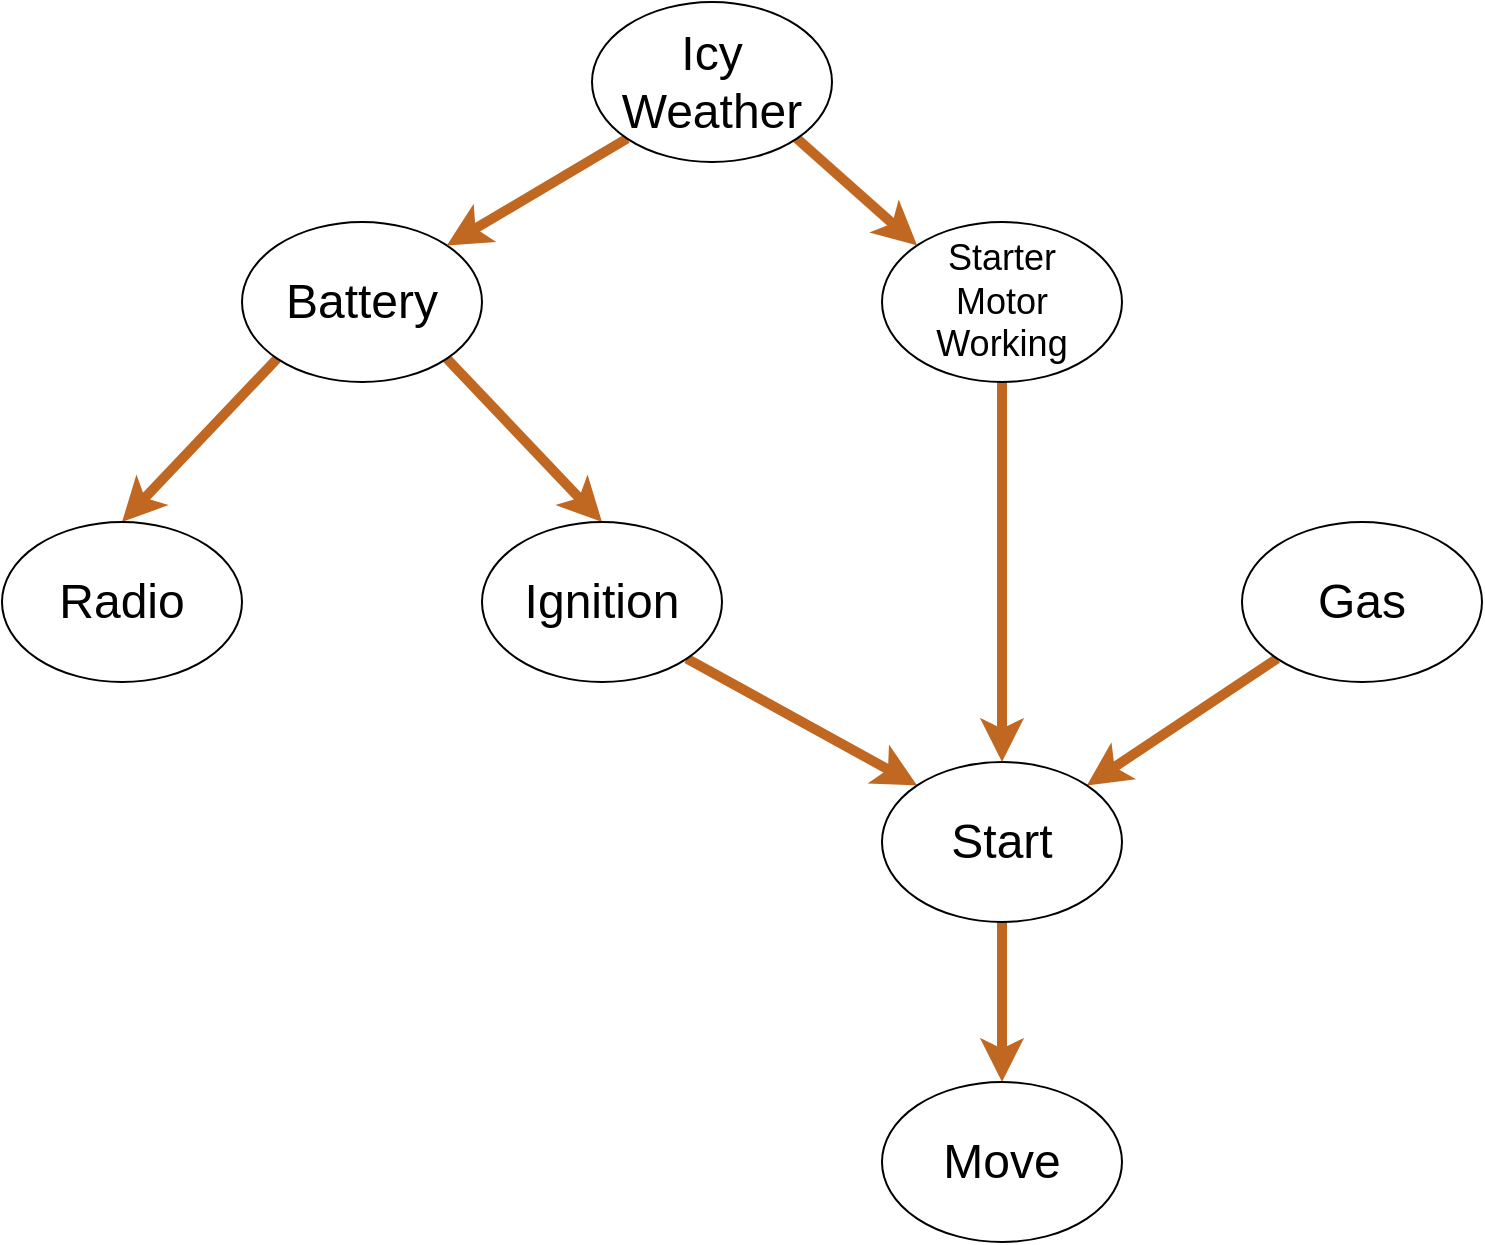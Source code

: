 <mxfile version="22.1.2" type="github">
  <diagram name="Page-1" id="xV-gRT1Iv7v6lI4ZbSDj">
    <mxGraphModel dx="1426" dy="789" grid="1" gridSize="10" guides="1" tooltips="1" connect="1" arrows="1" fold="1" page="1" pageScale="1" pageWidth="850" pageHeight="1100" math="0" shadow="0">
      <root>
        <mxCell id="0" />
        <mxCell id="1" parent="0" />
        <mxCell id="b7p5eAXA6PUHGq_Ljgc6-9" style="rounded=0;orthogonalLoop=1;jettySize=auto;html=1;exitX=0;exitY=1;exitDx=0;exitDy=0;entryX=0.5;entryY=0;entryDx=0;entryDy=0;strokeWidth=5;strokeColor=#C06821;" edge="1" parent="1" source="b7p5eAXA6PUHGq_Ljgc6-1" target="b7p5eAXA6PUHGq_Ljgc6-2">
          <mxGeometry relative="1" as="geometry" />
        </mxCell>
        <mxCell id="b7p5eAXA6PUHGq_Ljgc6-10" style="rounded=0;orthogonalLoop=1;jettySize=auto;html=1;exitX=1;exitY=1;exitDx=0;exitDy=0;entryX=0.5;entryY=0;entryDx=0;entryDy=0;strokeWidth=5;strokeColor=#c06821;" edge="1" parent="1" source="b7p5eAXA6PUHGq_Ljgc6-1" target="b7p5eAXA6PUHGq_Ljgc6-3">
          <mxGeometry relative="1" as="geometry" />
        </mxCell>
        <mxCell id="b7p5eAXA6PUHGq_Ljgc6-1" value="&lt;font style=&quot;font-size: 24px;&quot;&gt;Battery&lt;/font&gt;" style="ellipse;whiteSpace=wrap;html=1;" vertex="1" parent="1">
          <mxGeometry x="190" y="200" width="120" height="80" as="geometry" />
        </mxCell>
        <mxCell id="b7p5eAXA6PUHGq_Ljgc6-2" value="&lt;font style=&quot;font-size: 24px;&quot;&gt;Radio&lt;/font&gt;" style="ellipse;whiteSpace=wrap;html=1;" vertex="1" parent="1">
          <mxGeometry x="70" y="350" width="120" height="80" as="geometry" />
        </mxCell>
        <mxCell id="b7p5eAXA6PUHGq_Ljgc6-11" style="rounded=0;orthogonalLoop=1;jettySize=auto;html=1;exitX=1;exitY=1;exitDx=0;exitDy=0;entryX=0;entryY=0;entryDx=0;entryDy=0;strokeWidth=5;strokeColor=#c06821;" edge="1" parent="1" source="b7p5eAXA6PUHGq_Ljgc6-3" target="b7p5eAXA6PUHGq_Ljgc6-5">
          <mxGeometry relative="1" as="geometry" />
        </mxCell>
        <mxCell id="b7p5eAXA6PUHGq_Ljgc6-3" value="&lt;font style=&quot;font-size: 24px;&quot;&gt;Ignition&lt;/font&gt;" style="ellipse;whiteSpace=wrap;html=1;" vertex="1" parent="1">
          <mxGeometry x="310" y="350" width="120" height="80" as="geometry" />
        </mxCell>
        <mxCell id="b7p5eAXA6PUHGq_Ljgc6-13" style="rounded=0;orthogonalLoop=1;jettySize=auto;html=1;exitX=0;exitY=1;exitDx=0;exitDy=0;entryX=1;entryY=0;entryDx=0;entryDy=0;strokeWidth=5;strokeColor=#C06821;" edge="1" parent="1" source="b7p5eAXA6PUHGq_Ljgc6-4" target="b7p5eAXA6PUHGq_Ljgc6-5">
          <mxGeometry relative="1" as="geometry" />
        </mxCell>
        <mxCell id="b7p5eAXA6PUHGq_Ljgc6-4" value="&lt;font style=&quot;font-size: 24px;&quot;&gt;Gas&lt;/font&gt;" style="ellipse;whiteSpace=wrap;html=1;" vertex="1" parent="1">
          <mxGeometry x="690" y="350" width="120" height="80" as="geometry" />
        </mxCell>
        <mxCell id="b7p5eAXA6PUHGq_Ljgc6-12" style="rounded=0;orthogonalLoop=1;jettySize=auto;html=1;exitX=0.5;exitY=1;exitDx=0;exitDy=0;entryX=0.5;entryY=0;entryDx=0;entryDy=0;strokeWidth=5;strokeColor=#C06821;" edge="1" parent="1" source="b7p5eAXA6PUHGq_Ljgc6-5" target="b7p5eAXA6PUHGq_Ljgc6-6">
          <mxGeometry relative="1" as="geometry" />
        </mxCell>
        <mxCell id="b7p5eAXA6PUHGq_Ljgc6-5" value="&lt;font style=&quot;font-size: 24px;&quot;&gt;Start&lt;/font&gt;" style="ellipse;whiteSpace=wrap;html=1;" vertex="1" parent="1">
          <mxGeometry x="510" y="470" width="120" height="80" as="geometry" />
        </mxCell>
        <mxCell id="b7p5eAXA6PUHGq_Ljgc6-6" value="&lt;font style=&quot;font-size: 24px;&quot;&gt;Move&lt;/font&gt;" style="ellipse;whiteSpace=wrap;html=1;" vertex="1" parent="1">
          <mxGeometry x="510" y="630" width="120" height="80" as="geometry" />
        </mxCell>
        <mxCell id="b7p5eAXA6PUHGq_Ljgc6-16" style="rounded=0;orthogonalLoop=1;jettySize=auto;html=1;exitX=0.5;exitY=1;exitDx=0;exitDy=0;strokeColor=#C06821;strokeWidth=5;" edge="1" parent="1" source="b7p5eAXA6PUHGq_Ljgc6-7" target="b7p5eAXA6PUHGq_Ljgc6-5">
          <mxGeometry relative="1" as="geometry" />
        </mxCell>
        <mxCell id="b7p5eAXA6PUHGq_Ljgc6-7" value="&lt;font style=&quot;font-size: 18px;&quot;&gt;Starter&lt;br&gt;Motor&lt;br&gt;Working&lt;/font&gt;" style="ellipse;whiteSpace=wrap;html=1;" vertex="1" parent="1">
          <mxGeometry x="510" y="200" width="120" height="80" as="geometry" />
        </mxCell>
        <mxCell id="b7p5eAXA6PUHGq_Ljgc6-14" style="rounded=0;orthogonalLoop=1;jettySize=auto;html=1;exitX=0;exitY=1;exitDx=0;exitDy=0;entryX=1;entryY=0;entryDx=0;entryDy=0;strokeWidth=5;strokeColor=#C06821;" edge="1" parent="1" source="b7p5eAXA6PUHGq_Ljgc6-8" target="b7p5eAXA6PUHGq_Ljgc6-1">
          <mxGeometry relative="1" as="geometry" />
        </mxCell>
        <mxCell id="b7p5eAXA6PUHGq_Ljgc6-15" style="rounded=0;orthogonalLoop=1;jettySize=auto;html=1;exitX=1;exitY=1;exitDx=0;exitDy=0;entryX=0;entryY=0;entryDx=0;entryDy=0;strokeWidth=5;strokeColor=#C06821;" edge="1" parent="1" source="b7p5eAXA6PUHGq_Ljgc6-8" target="b7p5eAXA6PUHGq_Ljgc6-7">
          <mxGeometry relative="1" as="geometry" />
        </mxCell>
        <mxCell id="b7p5eAXA6PUHGq_Ljgc6-8" value="&lt;font style=&quot;font-size: 24px;&quot;&gt;Icy Weather&lt;/font&gt;" style="ellipse;whiteSpace=wrap;html=1;" vertex="1" parent="1">
          <mxGeometry x="365" y="90" width="120" height="80" as="geometry" />
        </mxCell>
      </root>
    </mxGraphModel>
  </diagram>
</mxfile>
